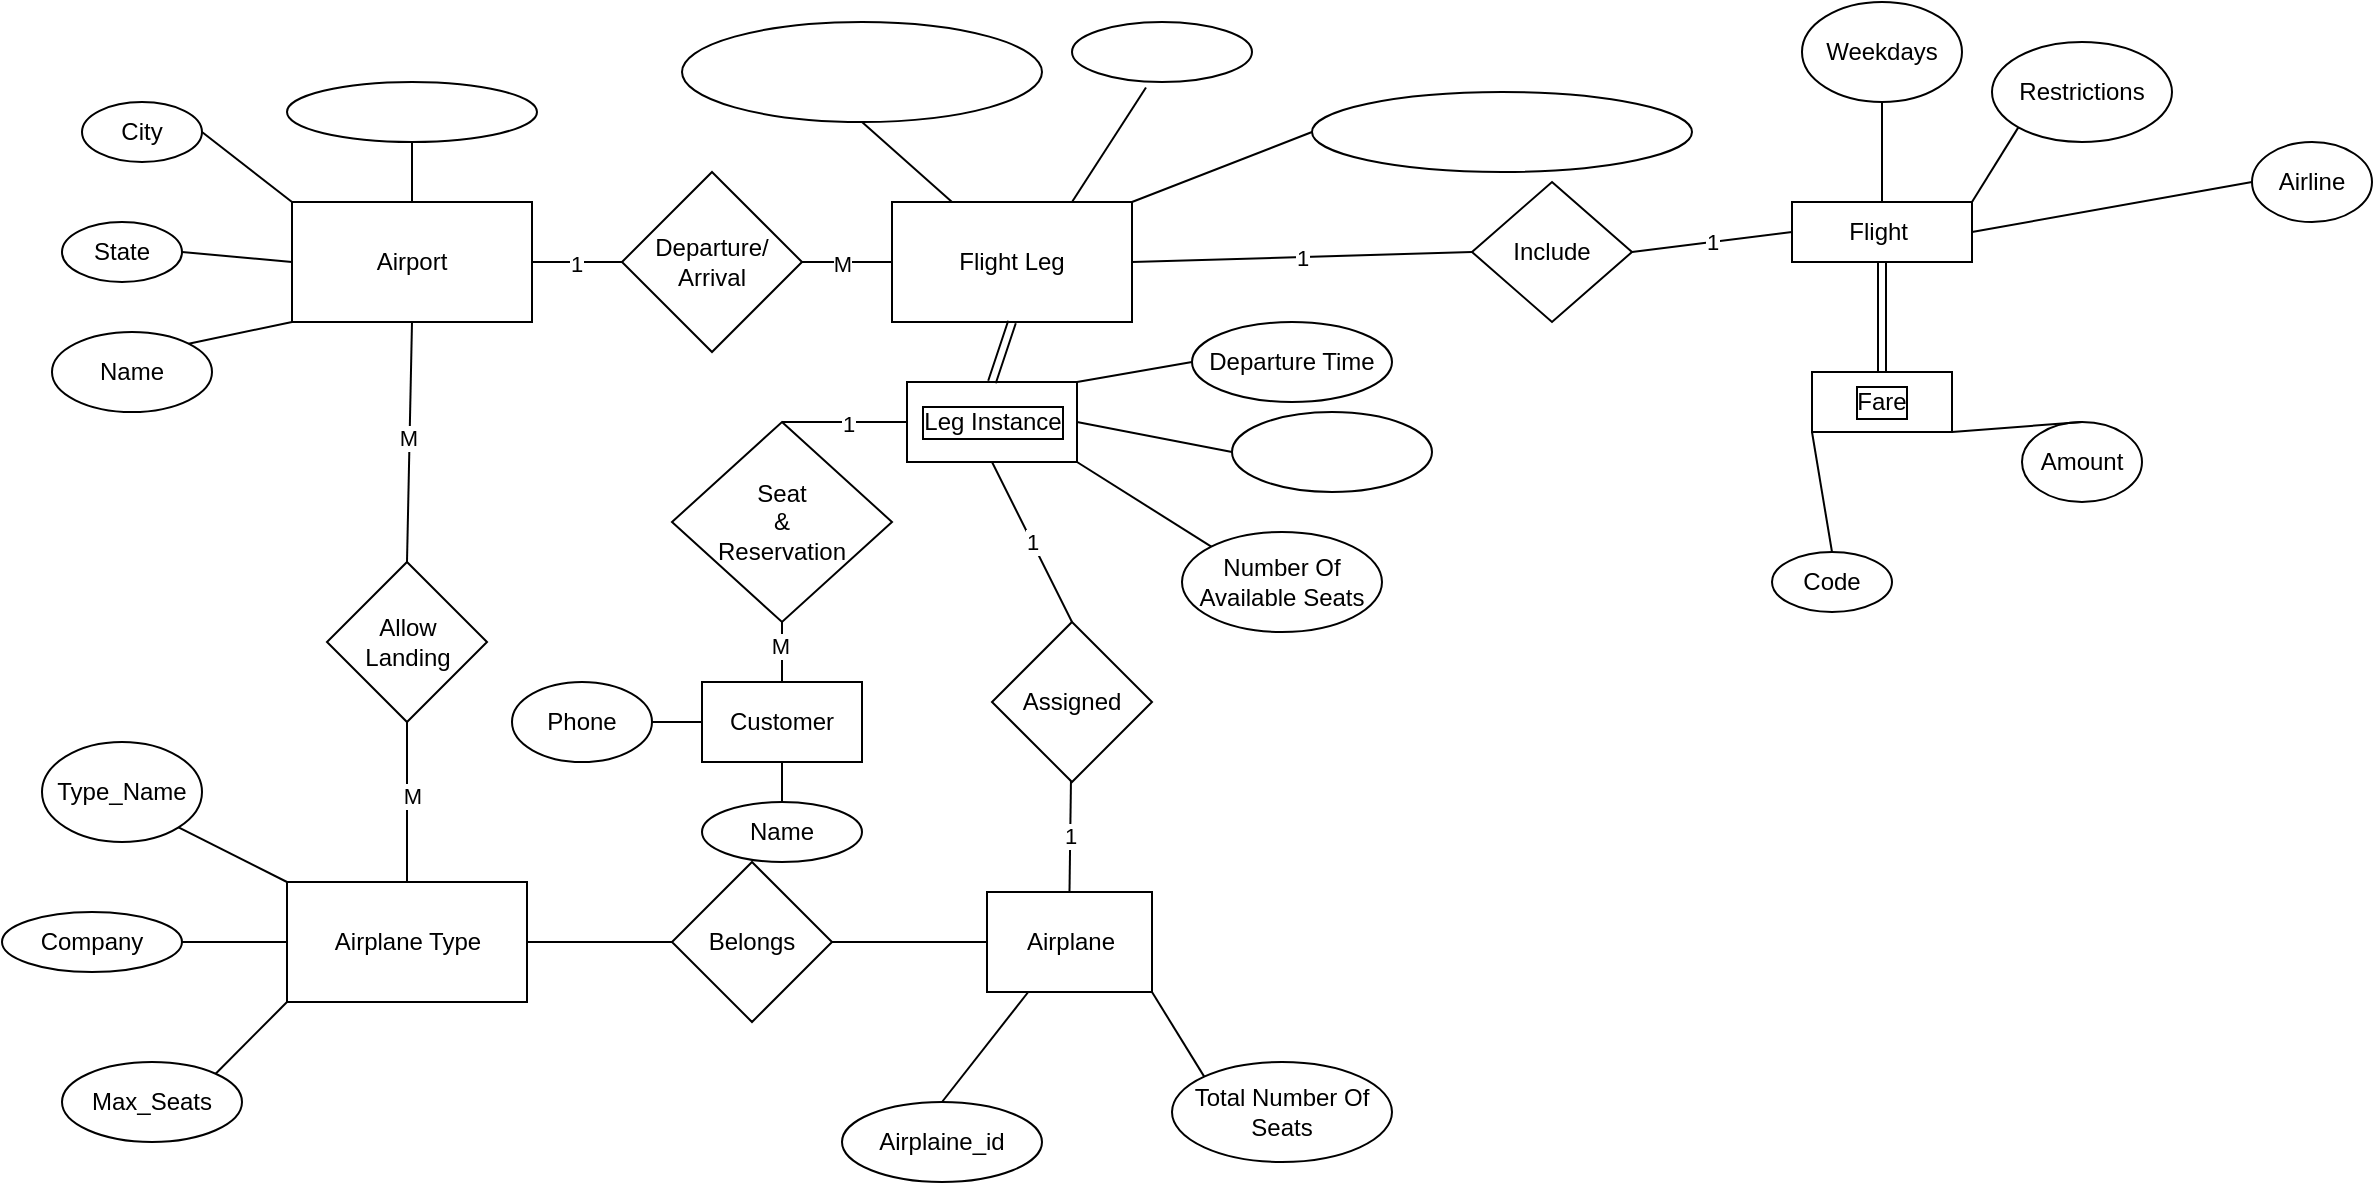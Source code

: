 <mxfile version="27.0.6">
  <diagram name="Page-1" id="HUEnRrcwqeUd8FPlBjnv">
    <mxGraphModel dx="1783" dy="971" grid="1" gridSize="10" guides="1" tooltips="1" connect="1" arrows="1" fold="1" page="1" pageScale="1" pageWidth="850" pageHeight="1100" math="0" shadow="0">
      <root>
        <mxCell id="0" />
        <mxCell id="1" parent="0" />
        <mxCell id="VjNuqhSshOlq6rkJovFf-1" value="Airplane" style="rounded=0;whiteSpace=wrap;html=1;" vertex="1" parent="1">
          <mxGeometry x="517.5" y="535" width="82.5" height="50" as="geometry" />
        </mxCell>
        <mxCell id="VjNuqhSshOlq6rkJovFf-2" value="Flight&amp;nbsp;" style="rounded=0;whiteSpace=wrap;html=1;" vertex="1" parent="1">
          <mxGeometry x="920" y="190" width="90" height="30" as="geometry" />
        </mxCell>
        <mxCell id="VjNuqhSshOlq6rkJovFf-3" value="Leg Instance" style="rounded=0;whiteSpace=wrap;html=1;labelBorderColor=default;spacingTop=0;spacingLeft=0;spacing=2;" vertex="1" parent="1">
          <mxGeometry x="477.5" y="280" width="85" height="40" as="geometry" />
        </mxCell>
        <mxCell id="VjNuqhSshOlq6rkJovFf-4" value="Airport" style="rounded=0;whiteSpace=wrap;html=1;" vertex="1" parent="1">
          <mxGeometry x="170" y="190" width="120" height="60" as="geometry" />
        </mxCell>
        <mxCell id="VjNuqhSshOlq6rkJovFf-5" value="Flight Leg" style="rounded=0;whiteSpace=wrap;html=1;" vertex="1" parent="1">
          <mxGeometry x="470" y="190" width="120" height="60" as="geometry" />
        </mxCell>
        <mxCell id="VjNuqhSshOlq6rkJovFf-7" value="Airplane Type" style="rounded=0;whiteSpace=wrap;html=1;" vertex="1" parent="1">
          <mxGeometry x="167.5" y="530" width="120" height="60" as="geometry" />
        </mxCell>
        <mxCell id="VjNuqhSshOlq6rkJovFf-8" value="&lt;span style=&quot;color: rgba(0, 0, 0, 0); font-family: sans-serif; font-size: 16.5px; font-style: normal; font-variant-ligatures: common-ligatures; font-variant-caps: normal; font-weight: 400; letter-spacing: normal; orphans: 2; text-align: center; text-indent: 0px; text-transform: none; widows: 2; word-spacing: 0px; -webkit-text-stroke-width: 0px; white-space: pre; text-decoration-thickness: initial; text-decoration-style: initial; text-decoration-color: initial; float: none; display: inline !important;&quot;&gt;airport_code&lt;/span&gt;" style="ellipse;whiteSpace=wrap;html=1;" vertex="1" parent="1">
          <mxGeometry x="167.5" y="130" width="125" height="30" as="geometry" />
        </mxCell>
        <mxCell id="VjNuqhSshOlq6rkJovFf-9" value="" style="endArrow=none;html=1;rounded=0;entryX=0.5;entryY=1;entryDx=0;entryDy=0;exitX=0.5;exitY=0;exitDx=0;exitDy=0;" edge="1" parent="1" source="VjNuqhSshOlq6rkJovFf-4" target="VjNuqhSshOlq6rkJovFf-8">
          <mxGeometry width="50" height="50" relative="1" as="geometry">
            <mxPoint x="110" y="190" as="sourcePoint" />
            <mxPoint x="160" y="140" as="targetPoint" />
          </mxGeometry>
        </mxCell>
        <mxCell id="VjNuqhSshOlq6rkJovFf-10" value="City" style="ellipse;whiteSpace=wrap;html=1;" vertex="1" parent="1">
          <mxGeometry x="65" y="140" width="60" height="30" as="geometry" />
        </mxCell>
        <mxCell id="VjNuqhSshOlq6rkJovFf-11" value="State" style="ellipse;whiteSpace=wrap;html=1;" vertex="1" parent="1">
          <mxGeometry x="55" y="200" width="60" height="30" as="geometry" />
        </mxCell>
        <mxCell id="VjNuqhSshOlq6rkJovFf-12" value="Name" style="ellipse;whiteSpace=wrap;html=1;" vertex="1" parent="1">
          <mxGeometry x="50" y="255" width="80" height="40" as="geometry" />
        </mxCell>
        <mxCell id="VjNuqhSshOlq6rkJovFf-13" value="" style="endArrow=none;html=1;rounded=0;exitX=1;exitY=0;exitDx=0;exitDy=0;entryX=0;entryY=1;entryDx=0;entryDy=0;" edge="1" parent="1" source="VjNuqhSshOlq6rkJovFf-12" target="VjNuqhSshOlq6rkJovFf-4">
          <mxGeometry width="50" height="50" relative="1" as="geometry">
            <mxPoint x="170" y="310" as="sourcePoint" />
            <mxPoint x="220" y="260" as="targetPoint" />
          </mxGeometry>
        </mxCell>
        <mxCell id="VjNuqhSshOlq6rkJovFf-14" value="" style="endArrow=none;html=1;rounded=0;exitX=1;exitY=0.5;exitDx=0;exitDy=0;entryX=0;entryY=0.5;entryDx=0;entryDy=0;" edge="1" parent="1" source="VjNuqhSshOlq6rkJovFf-11" target="VjNuqhSshOlq6rkJovFf-4">
          <mxGeometry width="50" height="50" relative="1" as="geometry">
            <mxPoint x="100" y="250" as="sourcePoint" />
            <mxPoint x="150" y="200" as="targetPoint" />
          </mxGeometry>
        </mxCell>
        <mxCell id="VjNuqhSshOlq6rkJovFf-15" value="" style="endArrow=none;html=1;rounded=0;exitX=1;exitY=0.5;exitDx=0;exitDy=0;entryX=0;entryY=0;entryDx=0;entryDy=0;" edge="1" parent="1" source="VjNuqhSshOlq6rkJovFf-10" target="VjNuqhSshOlq6rkJovFf-4">
          <mxGeometry width="50" height="50" relative="1" as="geometry">
            <mxPoint x="100" y="200" as="sourcePoint" />
            <mxPoint x="150" y="150" as="targetPoint" />
          </mxGeometry>
        </mxCell>
        <mxCell id="VjNuqhSshOlq6rkJovFf-16" value="&lt;span style=&quot;color: rgba(0, 0, 0, 0); font-family: sans-serif; font-size: 16.5px; font-style: normal; font-variant-ligatures: common-ligatures; font-variant-caps: normal; font-weight: 400; letter-spacing: normal; orphans: 2; text-align: center; text-indent: 0px; text-transform: none; widows: 2; word-spacing: 0px; -webkit-text-stroke-width: 0px; white-space: pre; text-decoration-thickness: initial; text-decoration-style: initial; text-decoration-color: initial; float: none; display: inline !important;&quot;&gt;leg_no&lt;/span&gt;" style="ellipse;whiteSpace=wrap;html=1;" vertex="1" parent="1">
          <mxGeometry x="560" y="100" width="90" height="30" as="geometry" />
        </mxCell>
        <mxCell id="VjNuqhSshOlq6rkJovFf-17" value="" style="endArrow=none;html=1;rounded=0;entryX=0.411;entryY=1.092;entryDx=0;entryDy=0;exitX=0.75;exitY=0;exitDx=0;exitDy=0;entryPerimeter=0;" edge="1" parent="1" source="VjNuqhSshOlq6rkJovFf-5" target="VjNuqhSshOlq6rkJovFf-16">
          <mxGeometry width="50" height="50" relative="1" as="geometry">
            <mxPoint x="510" y="260" as="sourcePoint" />
            <mxPoint x="560" y="210" as="targetPoint" />
          </mxGeometry>
        </mxCell>
        <mxCell id="VjNuqhSshOlq6rkJovFf-18" value="&lt;span style=&quot;color: rgba(0, 0, 0, 0); font-family: sans-serif; font-size: 16.5px; font-style: normal; font-variant-ligatures: common-ligatures; font-variant-caps: normal; font-weight: 400; letter-spacing: normal; orphans: 2; text-align: center; text-indent: 0px; text-transform: none; widows: 2; word-spacing: 0px; -webkit-text-stroke-width: 0px; white-space: pre; text-decoration-thickness: initial; text-decoration-style: initial; text-decoration-color: initial; float: none; display: inline !important;&quot;&gt;scheduled_dep_time&lt;/span&gt;" style="ellipse;whiteSpace=wrap;html=1;" vertex="1" parent="1">
          <mxGeometry x="680" y="135" width="190" height="40" as="geometry" />
        </mxCell>
        <mxCell id="VjNuqhSshOlq6rkJovFf-19" value="" style="endArrow=none;html=1;rounded=0;entryX=1;entryY=0;entryDx=0;entryDy=0;exitX=0;exitY=0.5;exitDx=0;exitDy=0;" edge="1" parent="1" source="VjNuqhSshOlq6rkJovFf-18" target="VjNuqhSshOlq6rkJovFf-5">
          <mxGeometry width="50" height="50" relative="1" as="geometry">
            <mxPoint x="470" y="320" as="sourcePoint" />
            <mxPoint x="520" y="270" as="targetPoint" />
          </mxGeometry>
        </mxCell>
        <mxCell id="VjNuqhSshOlq6rkJovFf-20" value="&lt;span style=&quot;color: rgba(0, 0, 0, 0); font-family: sans-serif; font-size: 16.5px; font-style: normal; font-variant-ligatures: common-ligatures; font-variant-caps: normal; font-weight: 400; letter-spacing: normal; orphans: 2; text-align: center; text-indent: 0px; text-transform: none; widows: 2; word-spacing: 0px; -webkit-text-stroke-width: 0px; white-space: pre; text-decoration-thickness: initial; text-decoration-style: initial; text-decoration-color: initial; float: none; display: inline !important;&quot;&gt;scheduled_arr_time&lt;/span&gt;" style="ellipse;whiteSpace=wrap;html=1;" vertex="1" parent="1">
          <mxGeometry x="365" y="100" width="180" height="50" as="geometry" />
        </mxCell>
        <mxCell id="VjNuqhSshOlq6rkJovFf-21" value="" style="endArrow=none;html=1;rounded=0;entryX=0.5;entryY=1;entryDx=0;entryDy=0;exitX=0.25;exitY=0;exitDx=0;exitDy=0;" edge="1" parent="1" source="VjNuqhSshOlq6rkJovFf-5" target="VjNuqhSshOlq6rkJovFf-20">
          <mxGeometry width="50" height="50" relative="1" as="geometry">
            <mxPoint x="520" y="130" as="sourcePoint" />
            <mxPoint x="570" y="80" as="targetPoint" />
          </mxGeometry>
        </mxCell>
        <mxCell id="VjNuqhSshOlq6rkJovFf-22" value="&lt;span style=&quot;color: rgba(0, 0, 0, 0); font-family: sans-serif; font-size: 16.5px; font-style: normal; font-variant-ligatures: common-ligatures; font-variant-caps: normal; font-weight: 400; letter-spacing: normal; orphans: 2; text-align: center; text-indent: 0px; text-transform: none; widows: 2; word-spacing: 0px; -webkit-text-stroke-width: 0px; white-space: pre; text-decoration-thickness: initial; text-decoration-style: initial; text-decoration-color: initial; float: none; display: inline !important;&quot;&gt;Arrival time&lt;/span&gt;" style="ellipse;whiteSpace=wrap;html=1;" vertex="1" parent="1">
          <mxGeometry x="640" y="295" width="100" height="40" as="geometry" />
        </mxCell>
        <mxCell id="VjNuqhSshOlq6rkJovFf-23" value="" style="endArrow=none;html=1;rounded=0;entryX=0;entryY=0.5;entryDx=0;entryDy=0;exitX=1;exitY=0.5;exitDx=0;exitDy=0;" edge="1" parent="1" source="VjNuqhSshOlq6rkJovFf-3" target="VjNuqhSshOlq6rkJovFf-22">
          <mxGeometry width="50" height="50" relative="1" as="geometry">
            <mxPoint x="570" y="470" as="sourcePoint" />
            <mxPoint x="620" y="420" as="targetPoint" />
          </mxGeometry>
        </mxCell>
        <mxCell id="VjNuqhSshOlq6rkJovFf-24" value="Departure Time" style="ellipse;whiteSpace=wrap;html=1;" vertex="1" parent="1">
          <mxGeometry x="620" y="250" width="100" height="40" as="geometry" />
        </mxCell>
        <mxCell id="VjNuqhSshOlq6rkJovFf-25" value="" style="endArrow=none;html=1;rounded=0;exitX=1;exitY=0;exitDx=0;exitDy=0;entryX=0;entryY=0.5;entryDx=0;entryDy=0;" edge="1" parent="1" source="VjNuqhSshOlq6rkJovFf-3" target="VjNuqhSshOlq6rkJovFf-24">
          <mxGeometry width="50" height="50" relative="1" as="geometry">
            <mxPoint x="580" y="340" as="sourcePoint" />
            <mxPoint x="630" y="290" as="targetPoint" />
          </mxGeometry>
        </mxCell>
        <mxCell id="VjNuqhSshOlq6rkJovFf-26" value="&lt;span style=&quot;box-sizing: inherit; color: rgba(0, 0, 0, 0); white-space: pre; cursor: text; transform-origin: 0px 0px; position: absolute; font-variant-ligatures: common-ligatures; left: 135.113px; top: 641.655px; font-size: 16.5px; font-family: sans-serif; transform: scaleX(1.022);&quot; dir=&quot;ltr&quot; role=&quot;presentation&quot;&gt;Number of available seats&lt;/span&gt;&lt;div&gt;&lt;span style=&quot;box-sizing: inherit; color: rgba(0, 0, 0, 0); white-space: pre; cursor: text; transform-origin: 0px 0px; position: absolute; font-variant-ligatures: common-ligatures; left: 135.113px; top: 641.655px; font-size: 16.5px; font-family: sans-serif; transform: scaleX(1.022);&quot; dir=&quot;ltr&quot; role=&quot;presentation&quot;&gt;Number of available seats&lt;/span&gt;&lt;/div&gt;&lt;div&gt;Number Of Available Seats&lt;/div&gt;" style="ellipse;whiteSpace=wrap;html=1;" vertex="1" parent="1">
          <mxGeometry x="615" y="355" width="100" height="50" as="geometry" />
        </mxCell>
        <mxCell id="VjNuqhSshOlq6rkJovFf-27" value="" style="endArrow=none;html=1;rounded=0;entryX=1;entryY=1;entryDx=0;entryDy=0;exitX=0;exitY=0;exitDx=0;exitDy=0;" edge="1" parent="1" source="VjNuqhSshOlq6rkJovFf-26" target="VjNuqhSshOlq6rkJovFf-3">
          <mxGeometry width="50" height="50" relative="1" as="geometry">
            <mxPoint x="520" y="500" as="sourcePoint" />
            <mxPoint x="570" y="450" as="targetPoint" />
          </mxGeometry>
        </mxCell>
        <mxCell id="VjNuqhSshOlq6rkJovFf-28" value="Type_Name" style="ellipse;whiteSpace=wrap;html=1;" vertex="1" parent="1">
          <mxGeometry x="45" y="460" width="80" height="50" as="geometry" />
        </mxCell>
        <mxCell id="VjNuqhSshOlq6rkJovFf-29" value="" style="endArrow=none;html=1;rounded=0;entryX=0;entryY=0;entryDx=0;entryDy=0;exitX=1;exitY=1;exitDx=0;exitDy=0;" edge="1" parent="1" source="VjNuqhSshOlq6rkJovFf-28" target="VjNuqhSshOlq6rkJovFf-7">
          <mxGeometry width="50" height="50" relative="1" as="geometry">
            <mxPoint x="110" y="480" as="sourcePoint" />
            <mxPoint x="160" y="430" as="targetPoint" />
          </mxGeometry>
        </mxCell>
        <mxCell id="VjNuqhSshOlq6rkJovFf-30" value="Company" style="ellipse;whiteSpace=wrap;html=1;" vertex="1" parent="1">
          <mxGeometry x="25" y="545" width="90" height="30" as="geometry" />
        </mxCell>
        <mxCell id="VjNuqhSshOlq6rkJovFf-31" value="" style="endArrow=none;html=1;rounded=0;exitX=1;exitY=0.5;exitDx=0;exitDy=0;entryX=0;entryY=0.5;entryDx=0;entryDy=0;" edge="1" parent="1" source="VjNuqhSshOlq6rkJovFf-30" target="VjNuqhSshOlq6rkJovFf-7">
          <mxGeometry width="50" height="50" relative="1" as="geometry">
            <mxPoint x="400" y="490" as="sourcePoint" />
            <mxPoint x="450" y="440" as="targetPoint" />
          </mxGeometry>
        </mxCell>
        <mxCell id="VjNuqhSshOlq6rkJovFf-32" value="Max_Seats" style="ellipse;whiteSpace=wrap;html=1;" vertex="1" parent="1">
          <mxGeometry x="55" y="620" width="90" height="40" as="geometry" />
        </mxCell>
        <mxCell id="VjNuqhSshOlq6rkJovFf-33" value="" style="endArrow=none;html=1;rounded=0;exitX=1;exitY=0;exitDx=0;exitDy=0;entryX=0;entryY=1;entryDx=0;entryDy=0;" edge="1" parent="1" source="VjNuqhSshOlq6rkJovFf-32" target="VjNuqhSshOlq6rkJovFf-7">
          <mxGeometry width="50" height="50" relative="1" as="geometry">
            <mxPoint x="170" y="570" as="sourcePoint" />
            <mxPoint x="220" y="520" as="targetPoint" />
          </mxGeometry>
        </mxCell>
        <mxCell id="VjNuqhSshOlq6rkJovFf-34" value="Airplaine_id" style="ellipse;whiteSpace=wrap;html=1;" vertex="1" parent="1">
          <mxGeometry x="445" y="640" width="100" height="40" as="geometry" />
        </mxCell>
        <mxCell id="VjNuqhSshOlq6rkJovFf-35" value="" style="endArrow=none;html=1;rounded=0;entryX=0.25;entryY=1;entryDx=0;entryDy=0;exitX=0.5;exitY=0;exitDx=0;exitDy=0;" edge="1" parent="1" source="VjNuqhSshOlq6rkJovFf-34" target="VjNuqhSshOlq6rkJovFf-1">
          <mxGeometry width="50" height="50" relative="1" as="geometry">
            <mxPoint x="430" y="780" as="sourcePoint" />
            <mxPoint x="480" y="730" as="targetPoint" />
          </mxGeometry>
        </mxCell>
        <mxCell id="VjNuqhSshOlq6rkJovFf-36" value="Total Number Of Seats" style="ellipse;whiteSpace=wrap;html=1;" vertex="1" parent="1">
          <mxGeometry x="610" y="620" width="110" height="50" as="geometry" />
        </mxCell>
        <mxCell id="VjNuqhSshOlq6rkJovFf-37" value="" style="endArrow=none;html=1;rounded=0;exitX=1;exitY=1;exitDx=0;exitDy=0;entryX=0;entryY=0;entryDx=0;entryDy=0;" edge="1" parent="1" source="VjNuqhSshOlq6rkJovFf-1" target="VjNuqhSshOlq6rkJovFf-36">
          <mxGeometry width="50" height="50" relative="1" as="geometry">
            <mxPoint x="550" y="750" as="sourcePoint" />
            <mxPoint x="600" y="700" as="targetPoint" />
          </mxGeometry>
        </mxCell>
        <mxCell id="VjNuqhSshOlq6rkJovFf-38" value="Seat&lt;br&gt;&lt;div&gt;&amp;amp;&lt;br&gt;Reservation&lt;/div&gt;" style="rhombus;whiteSpace=wrap;html=1;" vertex="1" parent="1">
          <mxGeometry x="360" y="300" width="110" height="100" as="geometry" />
        </mxCell>
        <mxCell id="VjNuqhSshOlq6rkJovFf-39" value="" style="shape=link;html=1;rounded=0;entryX=0.5;entryY=1;entryDx=0;entryDy=0;exitX=0.5;exitY=0;exitDx=0;exitDy=0;" edge="1" parent="1" source="VjNuqhSshOlq6rkJovFf-40" target="VjNuqhSshOlq6rkJovFf-2">
          <mxGeometry width="100" relative="1" as="geometry">
            <mxPoint x="240" y="660" as="sourcePoint" />
            <mxPoint x="280" y="670" as="targetPoint" />
          </mxGeometry>
        </mxCell>
        <mxCell id="VjNuqhSshOlq6rkJovFf-40" value="Fare" style="rounded=0;whiteSpace=wrap;html=1;labelBorderColor=default;" vertex="1" parent="1">
          <mxGeometry x="930" y="275" width="70" height="30" as="geometry" />
        </mxCell>
        <mxCell id="VjNuqhSshOlq6rkJovFf-41" value="Code" style="ellipse;whiteSpace=wrap;html=1;" vertex="1" parent="1">
          <mxGeometry x="910" y="365" width="60" height="30" as="geometry" />
        </mxCell>
        <mxCell id="VjNuqhSshOlq6rkJovFf-42" value="" style="endArrow=none;html=1;rounded=0;entryX=0;entryY=1;entryDx=0;entryDy=0;exitX=0.5;exitY=0;exitDx=0;exitDy=0;" edge="1" parent="1" source="VjNuqhSshOlq6rkJovFf-41" target="VjNuqhSshOlq6rkJovFf-40">
          <mxGeometry width="50" height="50" relative="1" as="geometry">
            <mxPoint x="200" y="740" as="sourcePoint" />
            <mxPoint x="160" y="700" as="targetPoint" />
          </mxGeometry>
        </mxCell>
        <mxCell id="VjNuqhSshOlq6rkJovFf-43" value="Amount" style="ellipse;whiteSpace=wrap;html=1;" vertex="1" parent="1">
          <mxGeometry x="1035" y="300" width="60" height="40" as="geometry" />
        </mxCell>
        <mxCell id="VjNuqhSshOlq6rkJovFf-44" value="" style="endArrow=none;html=1;rounded=0;exitX=1;exitY=1;exitDx=0;exitDy=0;entryX=0.5;entryY=0;entryDx=0;entryDy=0;" edge="1" parent="1" source="VjNuqhSshOlq6rkJovFf-40" target="VjNuqhSshOlq6rkJovFf-43">
          <mxGeometry width="50" height="50" relative="1" as="geometry">
            <mxPoint x="330" y="700" as="sourcePoint" />
            <mxPoint x="380" y="650" as="targetPoint" />
          </mxGeometry>
        </mxCell>
        <mxCell id="VjNuqhSshOlq6rkJovFf-45" value="Airline" style="ellipse;whiteSpace=wrap;html=1;" vertex="1" parent="1">
          <mxGeometry x="1150" y="160" width="60" height="40" as="geometry" />
        </mxCell>
        <mxCell id="VjNuqhSshOlq6rkJovFf-46" value="" style="endArrow=none;html=1;rounded=0;exitX=0;exitY=0.5;exitDx=0;exitDy=0;entryX=1;entryY=0.5;entryDx=0;entryDy=0;" edge="1" parent="1" source="VjNuqhSshOlq6rkJovFf-45" target="VjNuqhSshOlq6rkJovFf-2">
          <mxGeometry width="50" height="50" relative="1" as="geometry">
            <mxPoint x="190" y="600" as="sourcePoint" />
            <mxPoint x="240" y="550" as="targetPoint" />
          </mxGeometry>
        </mxCell>
        <mxCell id="VjNuqhSshOlq6rkJovFf-47" value="Weekdays" style="ellipse;whiteSpace=wrap;html=1;" vertex="1" parent="1">
          <mxGeometry x="925" y="90" width="80" height="50" as="geometry" />
        </mxCell>
        <mxCell id="VjNuqhSshOlq6rkJovFf-48" value="" style="endArrow=none;html=1;rounded=0;exitX=0.5;exitY=0;exitDx=0;exitDy=0;entryX=0.5;entryY=1;entryDx=0;entryDy=0;" edge="1" parent="1" source="VjNuqhSshOlq6rkJovFf-2" target="VjNuqhSshOlq6rkJovFf-47">
          <mxGeometry width="50" height="50" relative="1" as="geometry">
            <mxPoint x="370" y="580" as="sourcePoint" />
            <mxPoint x="420" y="530" as="targetPoint" />
          </mxGeometry>
        </mxCell>
        <mxCell id="VjNuqhSshOlq6rkJovFf-49" value="Restrictions" style="ellipse;whiteSpace=wrap;html=1;" vertex="1" parent="1">
          <mxGeometry x="1020" y="110" width="90" height="50" as="geometry" />
        </mxCell>
        <mxCell id="VjNuqhSshOlq6rkJovFf-50" value="" style="endArrow=none;html=1;rounded=0;exitX=1;exitY=0;exitDx=0;exitDy=0;entryX=0;entryY=1;entryDx=0;entryDy=0;" edge="1" parent="1" source="VjNuqhSshOlq6rkJovFf-2" target="VjNuqhSshOlq6rkJovFf-49">
          <mxGeometry width="50" height="50" relative="1" as="geometry">
            <mxPoint x="310" y="570" as="sourcePoint" />
            <mxPoint x="360" y="520" as="targetPoint" />
          </mxGeometry>
        </mxCell>
        <mxCell id="VjNuqhSshOlq6rkJovFf-51" value="Departure/&lt;br&gt;Arrival" style="rhombus;whiteSpace=wrap;html=1;" vertex="1" parent="1">
          <mxGeometry x="335" y="175" width="90" height="90" as="geometry" />
        </mxCell>
        <mxCell id="VjNuqhSshOlq6rkJovFf-52" value="" style="endArrow=none;html=1;rounded=0;entryX=1;entryY=0.5;entryDx=0;entryDy=0;exitX=0;exitY=0.5;exitDx=0;exitDy=0;" edge="1" parent="1" source="VjNuqhSshOlq6rkJovFf-51" target="VjNuqhSshOlq6rkJovFf-4">
          <mxGeometry width="50" height="50" relative="1" as="geometry">
            <mxPoint x="410" y="260" as="sourcePoint" />
            <mxPoint x="460" y="210" as="targetPoint" />
          </mxGeometry>
        </mxCell>
        <mxCell id="VjNuqhSshOlq6rkJovFf-79" value="1" style="edgeLabel;html=1;align=center;verticalAlign=middle;resizable=0;points=[];" vertex="1" connectable="0" parent="VjNuqhSshOlq6rkJovFf-52">
          <mxGeometry x="-0.033" y="1" relative="1" as="geometry">
            <mxPoint x="-1" as="offset" />
          </mxGeometry>
        </mxCell>
        <mxCell id="VjNuqhSshOlq6rkJovFf-53" value="" style="endArrow=none;html=1;rounded=0;entryX=0;entryY=0.5;entryDx=0;entryDy=0;exitX=1;exitY=0.5;exitDx=0;exitDy=0;" edge="1" parent="1" source="VjNuqhSshOlq6rkJovFf-51" target="VjNuqhSshOlq6rkJovFf-5">
          <mxGeometry width="50" height="50" relative="1" as="geometry">
            <mxPoint x="485" y="370" as="sourcePoint" />
            <mxPoint x="485" y="390.711" as="targetPoint" />
          </mxGeometry>
        </mxCell>
        <mxCell id="VjNuqhSshOlq6rkJovFf-80" value="M" style="edgeLabel;html=1;align=center;verticalAlign=middle;resizable=0;points=[];" vertex="1" connectable="0" parent="VjNuqhSshOlq6rkJovFf-53">
          <mxGeometry x="-0.078" y="-1" relative="1" as="geometry">
            <mxPoint x="-1" as="offset" />
          </mxGeometry>
        </mxCell>
        <mxCell id="VjNuqhSshOlq6rkJovFf-54" value="Allow&lt;br&gt;Landing" style="rhombus;whiteSpace=wrap;html=1;" vertex="1" parent="1">
          <mxGeometry x="187.5" y="370" width="80" height="80" as="geometry" />
        </mxCell>
        <mxCell id="VjNuqhSshOlq6rkJovFf-55" value="" style="shape=link;html=1;rounded=0;exitX=0.5;exitY=1;exitDx=0;exitDy=0;entryX=0.5;entryY=0;entryDx=0;entryDy=0;" edge="1" parent="1" source="VjNuqhSshOlq6rkJovFf-5" target="VjNuqhSshOlq6rkJovFf-3">
          <mxGeometry width="100" relative="1" as="geometry">
            <mxPoint x="460" y="280" as="sourcePoint" />
            <mxPoint x="560" y="280" as="targetPoint" />
          </mxGeometry>
        </mxCell>
        <mxCell id="VjNuqhSshOlq6rkJovFf-56" value="" style="endArrow=none;html=1;rounded=0;exitX=0.5;exitY=0;exitDx=0;exitDy=0;entryX=0.5;entryY=1;entryDx=0;entryDy=0;" edge="1" parent="1" source="VjNuqhSshOlq6rkJovFf-54" target="VjNuqhSshOlq6rkJovFf-4">
          <mxGeometry width="50" height="50" relative="1" as="geometry">
            <mxPoint x="330" y="350" as="sourcePoint" />
            <mxPoint x="380" y="300" as="targetPoint" />
          </mxGeometry>
        </mxCell>
        <mxCell id="VjNuqhSshOlq6rkJovFf-78" value="M" style="edgeLabel;html=1;align=center;verticalAlign=middle;resizable=0;points=[];" vertex="1" connectable="0" parent="VjNuqhSshOlq6rkJovFf-56">
          <mxGeometry x="0.037" y="1" relative="1" as="geometry">
            <mxPoint as="offset" />
          </mxGeometry>
        </mxCell>
        <mxCell id="VjNuqhSshOlq6rkJovFf-57" value="" style="endArrow=none;html=1;rounded=0;exitX=0.5;exitY=1;exitDx=0;exitDy=0;entryX=0.5;entryY=0;entryDx=0;entryDy=0;" edge="1" parent="1" source="VjNuqhSshOlq6rkJovFf-54" target="VjNuqhSshOlq6rkJovFf-7">
          <mxGeometry width="50" height="50" relative="1" as="geometry">
            <mxPoint x="280" y="420" as="sourcePoint" />
            <mxPoint x="330" y="370" as="targetPoint" />
          </mxGeometry>
        </mxCell>
        <mxCell id="VjNuqhSshOlq6rkJovFf-77" value="M" style="edgeLabel;html=1;align=center;verticalAlign=middle;resizable=0;points=[];" vertex="1" connectable="0" parent="VjNuqhSshOlq6rkJovFf-57">
          <mxGeometry x="-0.087" y="2" relative="1" as="geometry">
            <mxPoint as="offset" />
          </mxGeometry>
        </mxCell>
        <mxCell id="VjNuqhSshOlq6rkJovFf-58" value="Assigned" style="rhombus;whiteSpace=wrap;html=1;" vertex="1" parent="1">
          <mxGeometry x="520" y="400" width="80" height="80" as="geometry" />
        </mxCell>
        <mxCell id="VjNuqhSshOlq6rkJovFf-59" value="1" style="endArrow=none;html=1;rounded=0;entryX=0.5;entryY=1;entryDx=0;entryDy=0;exitX=0.5;exitY=0;exitDx=0;exitDy=0;" edge="1" parent="1" source="VjNuqhSshOlq6rkJovFf-58" target="VjNuqhSshOlq6rkJovFf-3">
          <mxGeometry width="50" height="50" relative="1" as="geometry">
            <mxPoint x="460" y="380" as="sourcePoint" />
            <mxPoint x="510" y="330" as="targetPoint" />
          </mxGeometry>
        </mxCell>
        <mxCell id="VjNuqhSshOlq6rkJovFf-60" value="1" style="endArrow=none;html=1;rounded=0;entryX=0.5;entryY=0;entryDx=0;entryDy=0;" edge="1" parent="1" source="VjNuqhSshOlq6rkJovFf-58" target="VjNuqhSshOlq6rkJovFf-1">
          <mxGeometry width="50" height="50" relative="1" as="geometry">
            <mxPoint x="480" y="510" as="sourcePoint" />
            <mxPoint x="480" y="530.711" as="targetPoint" />
          </mxGeometry>
        </mxCell>
        <mxCell id="VjNuqhSshOlq6rkJovFf-61" value="Customer" style="rounded=0;whiteSpace=wrap;html=1;" vertex="1" parent="1">
          <mxGeometry x="375" y="430" width="80" height="40" as="geometry" />
        </mxCell>
        <mxCell id="VjNuqhSshOlq6rkJovFf-62" value="" style="endArrow=none;html=1;rounded=0;exitX=0.5;exitY=0;exitDx=0;exitDy=0;entryX=0;entryY=0.5;entryDx=0;entryDy=0;" edge="1" parent="1" source="VjNuqhSshOlq6rkJovFf-38" target="VjNuqhSshOlq6rkJovFf-3">
          <mxGeometry width="50" height="50" relative="1" as="geometry">
            <mxPoint x="450" y="290" as="sourcePoint" />
            <mxPoint x="500" y="240" as="targetPoint" />
          </mxGeometry>
        </mxCell>
        <mxCell id="VjNuqhSshOlq6rkJovFf-81" value="1" style="edgeLabel;html=1;align=center;verticalAlign=middle;resizable=0;points=[];" vertex="1" connectable="0" parent="VjNuqhSshOlq6rkJovFf-62">
          <mxGeometry x="0.064" y="-1" relative="1" as="geometry">
            <mxPoint x="-1" as="offset" />
          </mxGeometry>
        </mxCell>
        <mxCell id="VjNuqhSshOlq6rkJovFf-63" value="" style="endArrow=none;html=1;rounded=0;entryX=0.5;entryY=1;entryDx=0;entryDy=0;exitX=0.5;exitY=0;exitDx=0;exitDy=0;" edge="1" parent="1" source="VjNuqhSshOlq6rkJovFf-61" target="VjNuqhSshOlq6rkJovFf-38">
          <mxGeometry width="50" height="50" relative="1" as="geometry">
            <mxPoint x="310" y="440" as="sourcePoint" />
            <mxPoint x="360" y="390" as="targetPoint" />
          </mxGeometry>
        </mxCell>
        <mxCell id="VjNuqhSshOlq6rkJovFf-83" value="M" style="edgeLabel;html=1;align=center;verticalAlign=middle;resizable=0;points=[];" vertex="1" connectable="0" parent="VjNuqhSshOlq6rkJovFf-63">
          <mxGeometry x="0.233" y="1" relative="1" as="geometry">
            <mxPoint as="offset" />
          </mxGeometry>
        </mxCell>
        <mxCell id="VjNuqhSshOlq6rkJovFf-64" value="Belongs" style="rhombus;whiteSpace=wrap;html=1;" vertex="1" parent="1">
          <mxGeometry x="360" y="520" width="80" height="80" as="geometry" />
        </mxCell>
        <mxCell id="VjNuqhSshOlq6rkJovFf-65" value="" style="endArrow=none;html=1;rounded=0;entryX=0;entryY=0.5;entryDx=0;entryDy=0;exitX=1;exitY=0.5;exitDx=0;exitDy=0;" edge="1" parent="1" source="VjNuqhSshOlq6rkJovFf-64" target="VjNuqhSshOlq6rkJovFf-1">
          <mxGeometry width="50" height="50" relative="1" as="geometry">
            <mxPoint x="440" y="590" as="sourcePoint" />
            <mxPoint x="510.711" y="540" as="targetPoint" />
          </mxGeometry>
        </mxCell>
        <mxCell id="VjNuqhSshOlq6rkJovFf-66" value="" style="endArrow=none;html=1;rounded=0;entryX=1;entryY=0.5;entryDx=0;entryDy=0;exitX=0;exitY=0.5;exitDx=0;exitDy=0;" edge="1" parent="1" source="VjNuqhSshOlq6rkJovFf-64" target="VjNuqhSshOlq6rkJovFf-7">
          <mxGeometry width="50" height="50" relative="1" as="geometry">
            <mxPoint x="289.289" y="590" as="sourcePoint" />
            <mxPoint x="289.289" y="540" as="targetPoint" />
          </mxGeometry>
        </mxCell>
        <mxCell id="VjNuqhSshOlq6rkJovFf-67" value="Name" style="ellipse;whiteSpace=wrap;html=1;" vertex="1" parent="1">
          <mxGeometry x="375" y="490" width="80" height="30" as="geometry" />
        </mxCell>
        <mxCell id="VjNuqhSshOlq6rkJovFf-68" value="" style="endArrow=none;html=1;rounded=0;exitX=0.5;exitY=1;exitDx=0;exitDy=0;entryX=0.5;entryY=0;entryDx=0;entryDy=0;" edge="1" parent="1" source="VjNuqhSshOlq6rkJovFf-61" target="VjNuqhSshOlq6rkJovFf-67">
          <mxGeometry width="50" height="50" relative="1" as="geometry">
            <mxPoint x="470" y="460" as="sourcePoint" />
            <mxPoint x="520" y="410" as="targetPoint" />
          </mxGeometry>
        </mxCell>
        <mxCell id="VjNuqhSshOlq6rkJovFf-69" value="Phone" style="ellipse;whiteSpace=wrap;html=1;" vertex="1" parent="1">
          <mxGeometry x="280" y="430" width="70" height="40" as="geometry" />
        </mxCell>
        <mxCell id="VjNuqhSshOlq6rkJovFf-70" value="" style="endArrow=none;html=1;rounded=0;entryX=1;entryY=0.5;entryDx=0;entryDy=0;exitX=0;exitY=0.5;exitDx=0;exitDy=0;" edge="1" parent="1" source="VjNuqhSshOlq6rkJovFf-61" target="VjNuqhSshOlq6rkJovFf-69">
          <mxGeometry width="50" height="50" relative="1" as="geometry">
            <mxPoint x="320" y="490" as="sourcePoint" />
            <mxPoint x="370" y="440" as="targetPoint" />
          </mxGeometry>
        </mxCell>
        <mxCell id="VjNuqhSshOlq6rkJovFf-72" value="Include" style="rhombus;whiteSpace=wrap;html=1;" vertex="1" parent="1">
          <mxGeometry x="760" y="180" width="80" height="70" as="geometry" />
        </mxCell>
        <mxCell id="VjNuqhSshOlq6rkJovFf-74" value="1" style="endArrow=none;html=1;rounded=0;exitX=1;exitY=0.5;exitDx=0;exitDy=0;entryX=0;entryY=0.5;entryDx=0;entryDy=0;" edge="1" parent="1" source="VjNuqhSshOlq6rkJovFf-72" target="VjNuqhSshOlq6rkJovFf-2">
          <mxGeometry width="50" height="50" relative="1" as="geometry">
            <mxPoint x="730" y="460" as="sourcePoint" />
            <mxPoint x="780" y="410" as="targetPoint" />
          </mxGeometry>
        </mxCell>
        <mxCell id="VjNuqhSshOlq6rkJovFf-76" value="1" style="endArrow=none;html=1;rounded=0;entryX=0;entryY=0.5;entryDx=0;entryDy=0;exitX=1;exitY=0.5;exitDx=0;exitDy=0;" edge="1" parent="1" source="VjNuqhSshOlq6rkJovFf-5" target="VjNuqhSshOlq6rkJovFf-72">
          <mxGeometry width="50" height="50" relative="1" as="geometry">
            <mxPoint x="770" y="270" as="sourcePoint" />
            <mxPoint x="820" y="220" as="targetPoint" />
          </mxGeometry>
        </mxCell>
      </root>
    </mxGraphModel>
  </diagram>
</mxfile>
